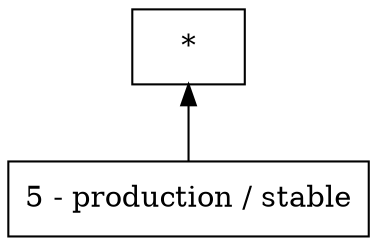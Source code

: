 digraph G { 
 rankdir=BT;
 subgraph ba { 
1 [shape=record,label="{5 - production / stable}"];
2 [shape=record,label="{*}"];
1 -> 2
}}